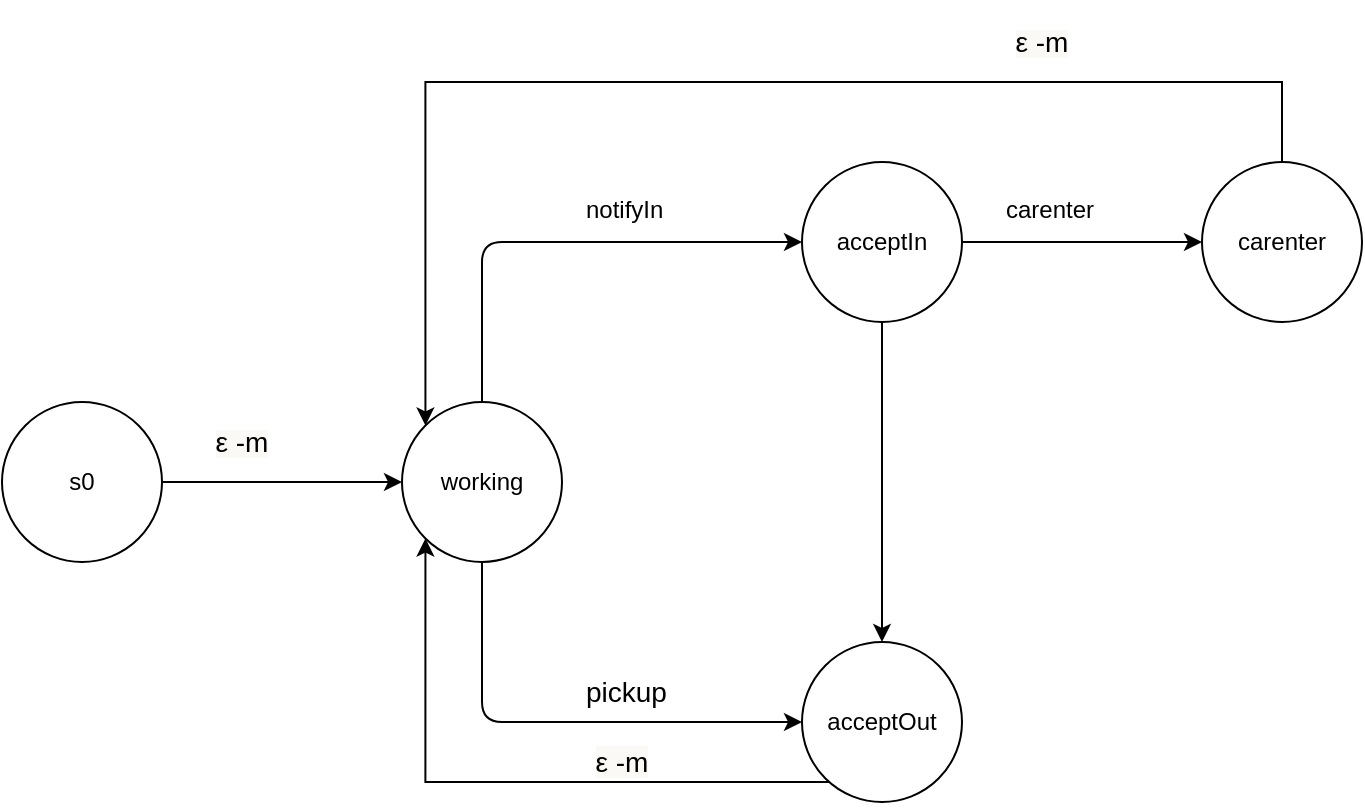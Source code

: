 <mxfile version="15.2.7" type="device"><diagram id="YwGDHaC-P8sZ7G_a2Z8g" name="Page-1"><mxGraphModel dx="1072" dy="489" grid="1" gridSize="10" guides="1" tooltips="1" connect="1" arrows="1" fold="1" page="1" pageScale="1" pageWidth="827" pageHeight="1169" math="0" shadow="0"><root><mxCell id="0"/><mxCell id="1" parent="0"/><mxCell id="Iq01wbQd91WuqO3MfwcK-1" value="s0" style="ellipse;whiteSpace=wrap;html=1;aspect=fixed;" vertex="1" parent="1"><mxGeometry y="480" width="80" height="80" as="geometry"/></mxCell><mxCell id="Iq01wbQd91WuqO3MfwcK-18" style="edgeStyle=orthogonalEdgeStyle;rounded=0;orthogonalLoop=1;jettySize=auto;html=1;entryX=0;entryY=1;entryDx=0;entryDy=0;" edge="1" parent="1" source="Iq01wbQd91WuqO3MfwcK-3" target="Iq01wbQd91WuqO3MfwcK-4"><mxGeometry relative="1" as="geometry"><Array as="points"><mxPoint x="212" y="670"/></Array></mxGeometry></mxCell><mxCell id="Iq01wbQd91WuqO3MfwcK-3" value="acceptOut" style="ellipse;whiteSpace=wrap;html=1;" vertex="1" parent="1"><mxGeometry x="400" y="600" width="80" height="80" as="geometry"/></mxCell><mxCell id="Iq01wbQd91WuqO3MfwcK-12" style="edgeStyle=orthogonalEdgeStyle;rounded=0;orthogonalLoop=1;jettySize=auto;html=1;" edge="1" parent="1" source="Iq01wbQd91WuqO3MfwcK-5" target="Iq01wbQd91WuqO3MfwcK-7"><mxGeometry relative="1" as="geometry"/></mxCell><mxCell id="Iq01wbQd91WuqO3MfwcK-14" style="edgeStyle=orthogonalEdgeStyle;rounded=0;orthogonalLoop=1;jettySize=auto;html=1;entryX=0.5;entryY=0;entryDx=0;entryDy=0;" edge="1" parent="1" source="Iq01wbQd91WuqO3MfwcK-5" target="Iq01wbQd91WuqO3MfwcK-3"><mxGeometry relative="1" as="geometry"/></mxCell><mxCell id="Iq01wbQd91WuqO3MfwcK-5" value="acceptIn" style="ellipse;whiteSpace=wrap;html=1;" vertex="1" parent="1"><mxGeometry x="400" y="360" width="80" height="80" as="geometry"/></mxCell><mxCell id="Iq01wbQd91WuqO3MfwcK-17" style="edgeStyle=orthogonalEdgeStyle;rounded=0;orthogonalLoop=1;jettySize=auto;html=1;entryX=0;entryY=0;entryDx=0;entryDy=0;" edge="1" parent="1" source="Iq01wbQd91WuqO3MfwcK-7" target="Iq01wbQd91WuqO3MfwcK-4"><mxGeometry relative="1" as="geometry"><Array as="points"><mxPoint x="640" y="320"/><mxPoint x="212" y="320"/></Array></mxGeometry></mxCell><mxCell id="Iq01wbQd91WuqO3MfwcK-7" value="carenter" style="ellipse;whiteSpace=wrap;html=1;" vertex="1" parent="1"><mxGeometry x="600" y="360" width="80" height="80" as="geometry"/></mxCell><mxCell id="Iq01wbQd91WuqO3MfwcK-8" value="" style="endArrow=classic;html=1;exitX=1;exitY=0.5;exitDx=0;exitDy=0;entryX=0;entryY=0.5;entryDx=0;entryDy=0;" edge="1" parent="1" source="Iq01wbQd91WuqO3MfwcK-1" target="Iq01wbQd91WuqO3MfwcK-4"><mxGeometry width="50" height="50" relative="1" as="geometry"><mxPoint x="400" y="610" as="sourcePoint"/><mxPoint x="450" y="560" as="targetPoint"/></mxGeometry></mxCell><mxCell id="Iq01wbQd91WuqO3MfwcK-9" value="" style="endArrow=classic;html=1;exitX=0.5;exitY=0;exitDx=0;exitDy=0;entryX=0;entryY=0.5;entryDx=0;entryDy=0;" edge="1" parent="1" source="Iq01wbQd91WuqO3MfwcK-4" target="Iq01wbQd91WuqO3MfwcK-5"><mxGeometry width="50" height="50" relative="1" as="geometry"><mxPoint x="280" y="439.5" as="sourcePoint"/><mxPoint x="400" y="439.5" as="targetPoint"/><Array as="points"><mxPoint x="240" y="400"/></Array></mxGeometry></mxCell><mxCell id="Iq01wbQd91WuqO3MfwcK-10" value="" style="endArrow=classic;html=1;exitX=0.5;exitY=1;exitDx=0;exitDy=0;" edge="1" parent="1" source="Iq01wbQd91WuqO3MfwcK-4"><mxGeometry width="50" height="50" relative="1" as="geometry"><mxPoint x="250.004" y="559.996" as="sourcePoint"/><mxPoint x="400" y="640" as="targetPoint"/><Array as="points"><mxPoint x="240" y="640"/></Array></mxGeometry></mxCell><mxCell id="Iq01wbQd91WuqO3MfwcK-4" value="working" style="ellipse;whiteSpace=wrap;html=1;" vertex="1" parent="1"><mxGeometry x="200" y="480" width="80" height="80" as="geometry"/></mxCell><mxCell id="Iq01wbQd91WuqO3MfwcK-19" value="&lt;p&gt;&lt;span style=&quot;box-sizing: border-box ; text-align: justify ; background-color: rgb(250 , 249 , 246)&quot;&gt;&lt;font style=&quot;font-size: 14px&quot; face=&quot;Helvetica&quot;&gt;ε -m&lt;/font&gt;&lt;/span&gt;&lt;/p&gt;" style="text;html=1;strokeColor=none;fillColor=none;align=center;verticalAlign=middle;whiteSpace=wrap;rounded=0;fontFamily=Times New Roman;" vertex="1" parent="1"><mxGeometry x="100" y="490" width="40" height="20" as="geometry"/></mxCell><mxCell id="Iq01wbQd91WuqO3MfwcK-20" value="&lt;p style=&quot;font-size: 14px;&quot;&gt;&lt;span style=&quot;box-sizing: border-box; text-align: justify; background-color: rgb(250, 249, 246); font-size: 14px;&quot;&gt;&lt;font style=&quot;font-size: 14px;&quot;&gt;ε -m&lt;/font&gt;&lt;/span&gt;&lt;/p&gt;" style="text;html=1;strokeColor=none;fillColor=none;align=center;verticalAlign=middle;whiteSpace=wrap;rounded=0;fontFamily=Helvetica;fontSize=14;" vertex="1" parent="1"><mxGeometry x="290" y="650" width="40" height="20" as="geometry"/></mxCell><mxCell id="Iq01wbQd91WuqO3MfwcK-21" value="&lt;p&gt;&lt;span style=&quot;box-sizing: border-box ; text-align: justify ; background-color: rgb(250 , 249 , 246)&quot;&gt;&lt;font style=&quot;font-size: 14px&quot; face=&quot;Helvetica&quot;&gt;ε -m&lt;/font&gt;&lt;/span&gt;&lt;/p&gt;" style="text;html=1;strokeColor=none;fillColor=none;align=center;verticalAlign=middle;whiteSpace=wrap;rounded=0;fontFamily=Times New Roman;" vertex="1" parent="1"><mxGeometry x="500" y="290" width="40" height="20" as="geometry"/></mxCell><mxCell id="Iq01wbQd91WuqO3MfwcK-22" value="&lt;font&gt;carenter&lt;/font&gt;" style="text;whiteSpace=wrap;html=1;fontFamily=Helvetica;" vertex="1" parent="1"><mxGeometry x="500" y="370" width="60" height="30" as="geometry"/></mxCell><mxCell id="Iq01wbQd91WuqO3MfwcK-23" value="pickup" style="text;whiteSpace=wrap;html=1;fontFamily=Helvetica;fontSize=14;" vertex="1" parent="1"><mxGeometry x="290" y="610" width="60" height="30" as="geometry"/></mxCell><mxCell id="Iq01wbQd91WuqO3MfwcK-24" value="&lt;font face=&quot;Helvetica&quot;&gt;notifyIn&lt;/font&gt;" style="text;whiteSpace=wrap;html=1;fontFamily=Times New Roman;" vertex="1" parent="1"><mxGeometry x="290" y="370" width="60" height="30" as="geometry"/></mxCell></root></mxGraphModel></diagram></mxfile>